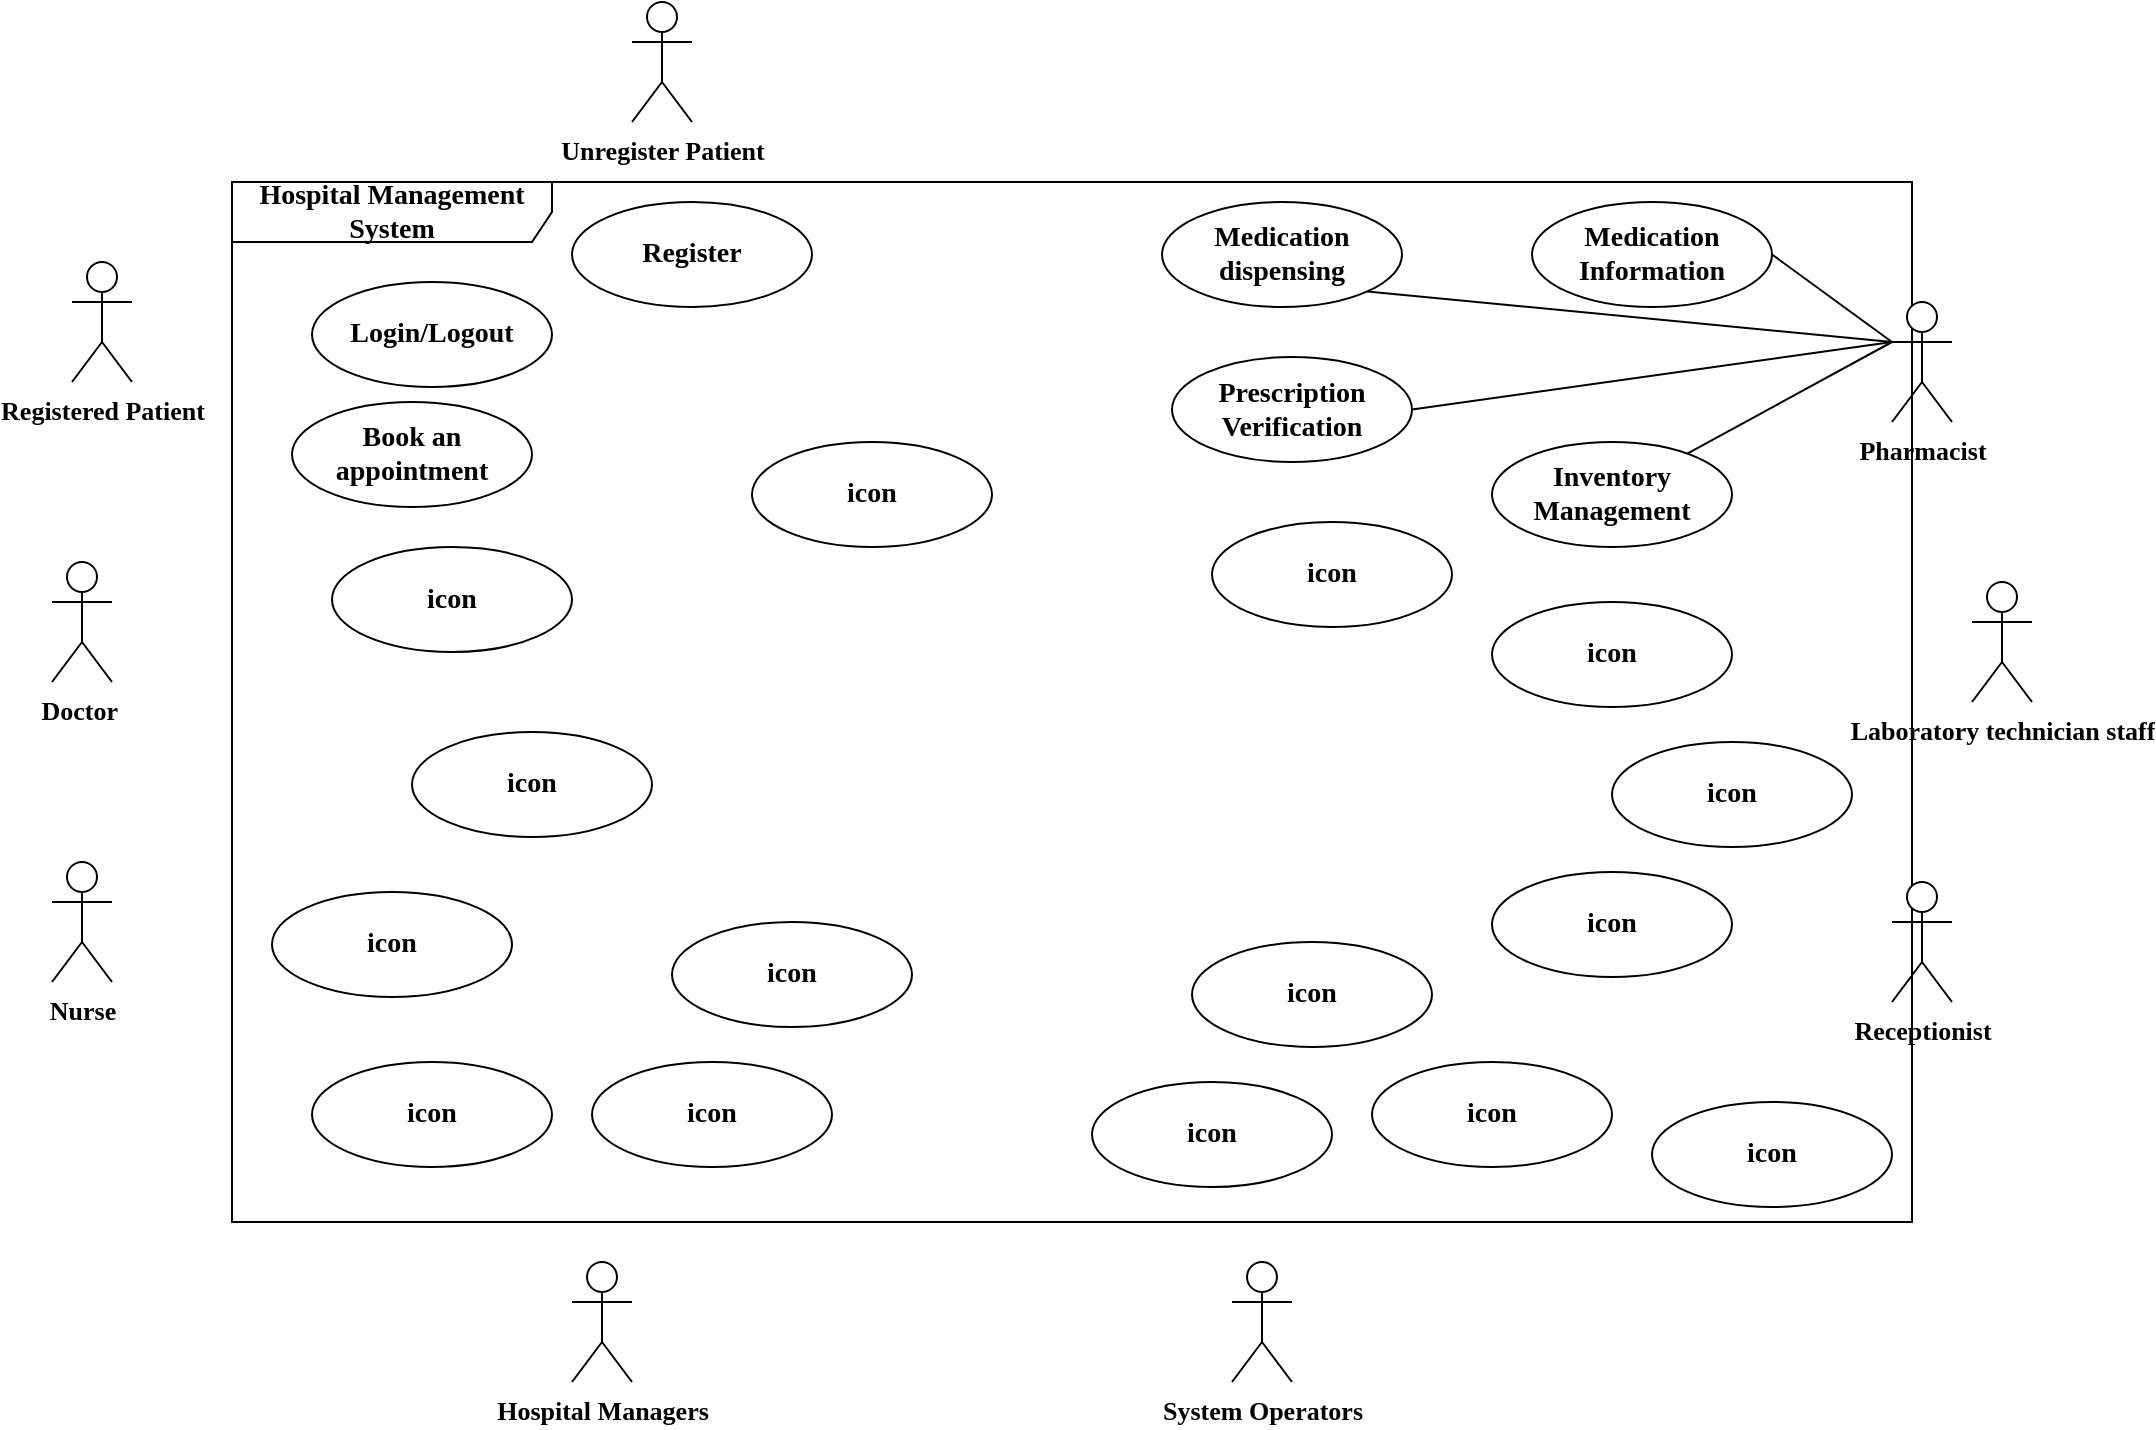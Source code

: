 <mxfile version="22.1.4" type="github">
  <diagram name="第 1 页" id="glwmrZvW_cPcXZDuryvU">
    <mxGraphModel dx="996" dy="569" grid="1" gridSize="10" guides="1" tooltips="1" connect="1" arrows="1" fold="1" page="1" pageScale="1" pageWidth="1169" pageHeight="827" math="0" shadow="0">
      <root>
        <mxCell id="0" />
        <mxCell id="1" parent="0" />
        <mxCell id="5uU7WOAQapwXrngMiJ4O-1" value="&lt;font size=&quot;1&quot; face=&quot;Times New Roman&quot;&gt;&lt;b style=&quot;font-size: 14px;&quot;&gt;Hospital Management System&lt;/b&gt;&lt;/font&gt;" style="shape=umlFrame;whiteSpace=wrap;html=1;pointerEvents=0;recursiveResize=0;container=1;collapsible=0;width=160;" vertex="1" parent="1">
          <mxGeometry x="120" y="120" width="840" height="520" as="geometry" />
        </mxCell>
        <mxCell id="5uU7WOAQapwXrngMiJ4O-19" value="Login/Logout" style="ellipse;html=1;whiteSpace=wrap;fontFamily=Times New Roman;fontStyle=1;fontSize=14;" vertex="1" parent="5uU7WOAQapwXrngMiJ4O-1">
          <mxGeometry x="40" y="50" width="120" height="52.5" as="geometry" />
        </mxCell>
        <mxCell id="5uU7WOAQapwXrngMiJ4O-21" value="Prescription Verification" style="ellipse;html=1;whiteSpace=wrap;fontFamily=Times New Roman;fontStyle=1;fontSize=14;" vertex="1" parent="5uU7WOAQapwXrngMiJ4O-1">
          <mxGeometry x="470" y="87.5" width="120" height="52.5" as="geometry" />
        </mxCell>
        <mxCell id="5uU7WOAQapwXrngMiJ4O-22" value="Inventory Management" style="ellipse;html=1;whiteSpace=wrap;fontFamily=Times New Roman;fontStyle=1;fontSize=14;" vertex="1" parent="5uU7WOAQapwXrngMiJ4O-1">
          <mxGeometry x="630" y="130" width="120" height="52.5" as="geometry" />
        </mxCell>
        <mxCell id="5uU7WOAQapwXrngMiJ4O-23" value="Medication Information" style="ellipse;html=1;whiteSpace=wrap;fontStyle=1;fontSize=14;fontFamily=Times New Roman;" vertex="1" parent="5uU7WOAQapwXrngMiJ4O-1">
          <mxGeometry x="650" y="10" width="120" height="52.5" as="geometry" />
        </mxCell>
        <mxCell id="5uU7WOAQapwXrngMiJ4O-25" value="&lt;font size=&quot;1&quot; face=&quot;Times New Roman&quot;&gt;&lt;b style=&quot;font-size: 14px;&quot;&gt;icon&lt;/b&gt;&lt;/font&gt;" style="ellipse;html=1;whiteSpace=wrap;" vertex="1" parent="5uU7WOAQapwXrngMiJ4O-1">
          <mxGeometry x="490" y="170" width="120" height="52.5" as="geometry" />
        </mxCell>
        <mxCell id="5uU7WOAQapwXrngMiJ4O-26" value="Medication dispensing" style="ellipse;html=1;whiteSpace=wrap;fontFamily=Times New Roman;fontStyle=1;fontSize=14;" vertex="1" parent="5uU7WOAQapwXrngMiJ4O-1">
          <mxGeometry x="465" y="10" width="120" height="52.5" as="geometry" />
        </mxCell>
        <mxCell id="5uU7WOAQapwXrngMiJ4O-30" value="" style="endArrow=none;html=1;rounded=0;exitX=1;exitY=0.5;exitDx=0;exitDy=0;" edge="1" parent="5uU7WOAQapwXrngMiJ4O-1" source="5uU7WOAQapwXrngMiJ4O-21">
          <mxGeometry relative="1" as="geometry">
            <mxPoint x="450" y="240" as="sourcePoint" />
            <mxPoint x="830" y="80" as="targetPoint" />
          </mxGeometry>
        </mxCell>
        <mxCell id="5uU7WOAQapwXrngMiJ4O-32" value="Register" style="ellipse;html=1;whiteSpace=wrap;fontFamily=Times New Roman;fontStyle=1;fontSize=14;" vertex="1" parent="5uU7WOAQapwXrngMiJ4O-1">
          <mxGeometry x="170" y="10" width="120" height="52.5" as="geometry" />
        </mxCell>
        <mxCell id="5uU7WOAQapwXrngMiJ4O-35" value="&lt;span style=&quot;color: rgb(0, 0, 0); font-size: 14px;&quot;&gt;Book an appointment&lt;/span&gt;" style="ellipse;html=1;whiteSpace=wrap;fontFamily=Times New Roman;fontStyle=1;fontSize=14;" vertex="1" parent="5uU7WOAQapwXrngMiJ4O-1">
          <mxGeometry x="30" y="110" width="120" height="52.5" as="geometry" />
        </mxCell>
        <mxCell id="5uU7WOAQapwXrngMiJ4O-36" value="&lt;font size=&quot;1&quot; face=&quot;Times New Roman&quot;&gt;&lt;b style=&quot;font-size: 14px;&quot;&gt;icon&lt;/b&gt;&lt;/font&gt;" style="ellipse;html=1;whiteSpace=wrap;" vertex="1" parent="5uU7WOAQapwXrngMiJ4O-1">
          <mxGeometry x="630" y="345" width="120" height="52.5" as="geometry" />
        </mxCell>
        <mxCell id="5uU7WOAQapwXrngMiJ4O-37" value="&lt;font size=&quot;1&quot; face=&quot;Times New Roman&quot;&gt;&lt;b style=&quot;font-size: 14px;&quot;&gt;icon&lt;/b&gt;&lt;/font&gt;" style="ellipse;html=1;whiteSpace=wrap;" vertex="1" parent="5uU7WOAQapwXrngMiJ4O-1">
          <mxGeometry x="480" y="380" width="120" height="52.5" as="geometry" />
        </mxCell>
        <mxCell id="5uU7WOAQapwXrngMiJ4O-38" value="&lt;font size=&quot;1&quot; face=&quot;Times New Roman&quot;&gt;&lt;b style=&quot;font-size: 14px;&quot;&gt;icon&lt;/b&gt;&lt;/font&gt;" style="ellipse;html=1;whiteSpace=wrap;" vertex="1" parent="5uU7WOAQapwXrngMiJ4O-1">
          <mxGeometry x="220" y="370" width="120" height="52.5" as="geometry" />
        </mxCell>
        <mxCell id="5uU7WOAQapwXrngMiJ4O-40" value="&lt;font size=&quot;1&quot; face=&quot;Times New Roman&quot;&gt;&lt;b style=&quot;font-size: 14px;&quot;&gt;icon&lt;/b&gt;&lt;/font&gt;" style="ellipse;html=1;whiteSpace=wrap;" vertex="1" parent="5uU7WOAQapwXrngMiJ4O-1">
          <mxGeometry x="50" y="182.5" width="120" height="52.5" as="geometry" />
        </mxCell>
        <mxCell id="5uU7WOAQapwXrngMiJ4O-41" value="&lt;font size=&quot;1&quot; face=&quot;Times New Roman&quot;&gt;&lt;b style=&quot;font-size: 14px;&quot;&gt;icon&lt;/b&gt;&lt;/font&gt;" style="ellipse;html=1;whiteSpace=wrap;" vertex="1" parent="5uU7WOAQapwXrngMiJ4O-1">
          <mxGeometry x="90" y="275" width="120" height="52.5" as="geometry" />
        </mxCell>
        <mxCell id="5uU7WOAQapwXrngMiJ4O-42" value="&lt;font size=&quot;1&quot; face=&quot;Times New Roman&quot;&gt;&lt;b style=&quot;font-size: 14px;&quot;&gt;icon&lt;/b&gt;&lt;/font&gt;" style="ellipse;html=1;whiteSpace=wrap;" vertex="1" parent="5uU7WOAQapwXrngMiJ4O-1">
          <mxGeometry x="430" y="450" width="120" height="52.5" as="geometry" />
        </mxCell>
        <mxCell id="5uU7WOAQapwXrngMiJ4O-43" value="&lt;font size=&quot;1&quot; face=&quot;Times New Roman&quot;&gt;&lt;b style=&quot;font-size: 14px;&quot;&gt;icon&lt;/b&gt;&lt;/font&gt;" style="ellipse;html=1;whiteSpace=wrap;" vertex="1" parent="5uU7WOAQapwXrngMiJ4O-1">
          <mxGeometry x="260" y="130" width="120" height="52.5" as="geometry" />
        </mxCell>
        <mxCell id="5uU7WOAQapwXrngMiJ4O-44" value="&lt;font size=&quot;1&quot; face=&quot;Times New Roman&quot;&gt;&lt;b style=&quot;font-size: 14px;&quot;&gt;icon&lt;/b&gt;&lt;/font&gt;" style="ellipse;html=1;whiteSpace=wrap;" vertex="1" parent="5uU7WOAQapwXrngMiJ4O-1">
          <mxGeometry x="20" y="355" width="120" height="52.5" as="geometry" />
        </mxCell>
        <mxCell id="5uU7WOAQapwXrngMiJ4O-45" value="&lt;font size=&quot;1&quot; face=&quot;Times New Roman&quot;&gt;&lt;b style=&quot;font-size: 14px;&quot;&gt;icon&lt;/b&gt;&lt;/font&gt;" style="ellipse;html=1;whiteSpace=wrap;" vertex="1" parent="5uU7WOAQapwXrngMiJ4O-1">
          <mxGeometry x="570" y="440" width="120" height="52.5" as="geometry" />
        </mxCell>
        <mxCell id="5uU7WOAQapwXrngMiJ4O-46" value="&lt;font size=&quot;1&quot; face=&quot;Times New Roman&quot;&gt;&lt;b style=&quot;font-size: 14px;&quot;&gt;icon&lt;/b&gt;&lt;/font&gt;" style="ellipse;html=1;whiteSpace=wrap;" vertex="1" parent="5uU7WOAQapwXrngMiJ4O-1">
          <mxGeometry x="40" y="440" width="120" height="52.5" as="geometry" />
        </mxCell>
        <mxCell id="5uU7WOAQapwXrngMiJ4O-47" value="&lt;font size=&quot;1&quot; face=&quot;Times New Roman&quot;&gt;&lt;b style=&quot;font-size: 14px;&quot;&gt;icon&lt;/b&gt;&lt;/font&gt;" style="ellipse;html=1;whiteSpace=wrap;" vertex="1" parent="5uU7WOAQapwXrngMiJ4O-1">
          <mxGeometry x="630" y="210" width="120" height="52.5" as="geometry" />
        </mxCell>
        <mxCell id="5uU7WOAQapwXrngMiJ4O-48" value="&lt;font size=&quot;1&quot; face=&quot;Times New Roman&quot;&gt;&lt;b style=&quot;font-size: 14px;&quot;&gt;icon&lt;/b&gt;&lt;/font&gt;" style="ellipse;html=1;whiteSpace=wrap;" vertex="1" parent="5uU7WOAQapwXrngMiJ4O-1">
          <mxGeometry x="690" y="280" width="120" height="52.5" as="geometry" />
        </mxCell>
        <mxCell id="5uU7WOAQapwXrngMiJ4O-49" value="&lt;font size=&quot;1&quot; face=&quot;Times New Roman&quot;&gt;&lt;b style=&quot;font-size: 14px;&quot;&gt;icon&lt;/b&gt;&lt;/font&gt;" style="ellipse;html=1;whiteSpace=wrap;" vertex="1" parent="5uU7WOAQapwXrngMiJ4O-1">
          <mxGeometry x="710" y="460" width="120" height="52.5" as="geometry" />
        </mxCell>
        <mxCell id="5uU7WOAQapwXrngMiJ4O-39" value="&lt;font size=&quot;1&quot; face=&quot;Times New Roman&quot;&gt;&lt;b style=&quot;font-size: 14px;&quot;&gt;icon&lt;/b&gt;&lt;/font&gt;" style="ellipse;html=1;whiteSpace=wrap;" vertex="1" parent="5uU7WOAQapwXrngMiJ4O-1">
          <mxGeometry x="180" y="440" width="120" height="52.5" as="geometry" />
        </mxCell>
        <mxCell id="5uU7WOAQapwXrngMiJ4O-2" value="&lt;font size=&quot;1&quot; face=&quot;Times New Roman&quot;&gt;&lt;b style=&quot;font-size: 13px;&quot;&gt;Doctor&amp;nbsp;&lt;/b&gt;&lt;/font&gt;" style="shape=umlActor;verticalLabelPosition=bottom;verticalAlign=top;html=1;" vertex="1" parent="1">
          <mxGeometry x="30" y="310" width="30" height="60" as="geometry" />
        </mxCell>
        <mxCell id="5uU7WOAQapwXrngMiJ4O-4" value="&lt;font size=&quot;1&quot; face=&quot;Times New Roman&quot;&gt;&lt;b style=&quot;font-size: 13px;&quot;&gt;Registered Patient&lt;/b&gt;&lt;/font&gt;" style="shape=umlActor;verticalLabelPosition=bottom;verticalAlign=top;html=1;" vertex="1" parent="1">
          <mxGeometry x="40" y="160" width="30" height="60" as="geometry" />
        </mxCell>
        <mxCell id="5uU7WOAQapwXrngMiJ4O-6" value="&lt;font style=&quot;font-size: 13px;&quot; face=&quot;Times New Roman&quot;&gt;&lt;b&gt;Nurse&lt;/b&gt;&lt;/font&gt;" style="shape=umlActor;verticalLabelPosition=bottom;verticalAlign=top;html=1;" vertex="1" parent="1">
          <mxGeometry x="30" y="460" width="30" height="60" as="geometry" />
        </mxCell>
        <mxCell id="5uU7WOAQapwXrngMiJ4O-7" value="&lt;font size=&quot;1&quot; face=&quot;Times New Roman&quot;&gt;&lt;b style=&quot;font-size: 13px;&quot;&gt;Pharmacist&lt;/b&gt;&lt;/font&gt;" style="shape=umlActor;verticalLabelPosition=bottom;verticalAlign=top;html=1;" vertex="1" parent="1">
          <mxGeometry x="950" y="180" width="30" height="60" as="geometry" />
        </mxCell>
        <mxCell id="5uU7WOAQapwXrngMiJ4O-8" value="&lt;b&gt;&lt;font face=&quot;Times New Roman&quot; style=&quot;font-size: 13px;&quot;&gt;Laboratory technician staff&lt;/font&gt;&lt;/b&gt;" style="shape=umlActor;verticalLabelPosition=bottom;verticalAlign=top;html=1;" vertex="1" parent="1">
          <mxGeometry x="990" y="320" width="30" height="60" as="geometry" />
        </mxCell>
        <mxCell id="5uU7WOAQapwXrngMiJ4O-9" value="&lt;font size=&quot;1&quot; face=&quot;Times New Roman&quot;&gt;&lt;b style=&quot;font-size: 13px;&quot;&gt;Receptionist&lt;/b&gt;&lt;/font&gt;" style="shape=umlActor;verticalLabelPosition=bottom;verticalAlign=top;html=1;" vertex="1" parent="1">
          <mxGeometry x="950" y="470" width="30" height="60" as="geometry" />
        </mxCell>
        <mxCell id="5uU7WOAQapwXrngMiJ4O-12" value="&lt;font size=&quot;1&quot; face=&quot;Times New Roman&quot;&gt;&lt;b style=&quot;font-size: 13px;&quot;&gt;Hospital Managers&lt;/b&gt;&lt;/font&gt;" style="shape=umlActor;verticalLabelPosition=bottom;verticalAlign=top;html=1;" vertex="1" parent="1">
          <mxGeometry x="290" y="660" width="30" height="60" as="geometry" />
        </mxCell>
        <mxCell id="5uU7WOAQapwXrngMiJ4O-13" value="&lt;b&gt;&lt;font face=&quot;Times New Roman&quot; style=&quot;font-size: 13px;&quot;&gt;System Operators&lt;/font&gt;&lt;/b&gt;" style="shape=umlActor;verticalLabelPosition=bottom;verticalAlign=top;html=1;" vertex="1" parent="1">
          <mxGeometry x="620" y="660" width="30" height="60" as="geometry" />
        </mxCell>
        <mxCell id="5uU7WOAQapwXrngMiJ4O-28" value="" style="endArrow=none;html=1;rounded=0;entryX=0;entryY=0.333;entryDx=0;entryDy=0;entryPerimeter=0;exitX=1;exitY=0.5;exitDx=0;exitDy=0;" edge="1" parent="1" source="5uU7WOAQapwXrngMiJ4O-23" target="5uU7WOAQapwXrngMiJ4O-7">
          <mxGeometry relative="1" as="geometry">
            <mxPoint x="430" y="400" as="sourcePoint" />
            <mxPoint x="590" y="400" as="targetPoint" />
          </mxGeometry>
        </mxCell>
        <mxCell id="5uU7WOAQapwXrngMiJ4O-29" value="" style="endArrow=none;html=1;rounded=0;entryX=0;entryY=0.333;entryDx=0;entryDy=0;entryPerimeter=0;exitX=1;exitY=1;exitDx=0;exitDy=0;" edge="1" parent="1" source="5uU7WOAQapwXrngMiJ4O-26" target="5uU7WOAQapwXrngMiJ4O-7">
          <mxGeometry relative="1" as="geometry">
            <mxPoint x="430" y="400" as="sourcePoint" />
            <mxPoint x="590" y="400" as="targetPoint" />
          </mxGeometry>
        </mxCell>
        <mxCell id="5uU7WOAQapwXrngMiJ4O-31" value="" style="endArrow=none;html=1;rounded=0;" edge="1" parent="1" source="5uU7WOAQapwXrngMiJ4O-22">
          <mxGeometry relative="1" as="geometry">
            <mxPoint x="430" y="400" as="sourcePoint" />
            <mxPoint x="950" y="200" as="targetPoint" />
          </mxGeometry>
        </mxCell>
        <mxCell id="5uU7WOAQapwXrngMiJ4O-33" value="&lt;font size=&quot;1&quot; face=&quot;Times New Roman&quot;&gt;&lt;b style=&quot;font-size: 13px;&quot;&gt;Unregister Patient&lt;/b&gt;&lt;/font&gt;" style="shape=umlActor;verticalLabelPosition=bottom;verticalAlign=top;html=1;" vertex="1" parent="1">
          <mxGeometry x="320" y="30" width="30" height="60" as="geometry" />
        </mxCell>
      </root>
    </mxGraphModel>
  </diagram>
</mxfile>
